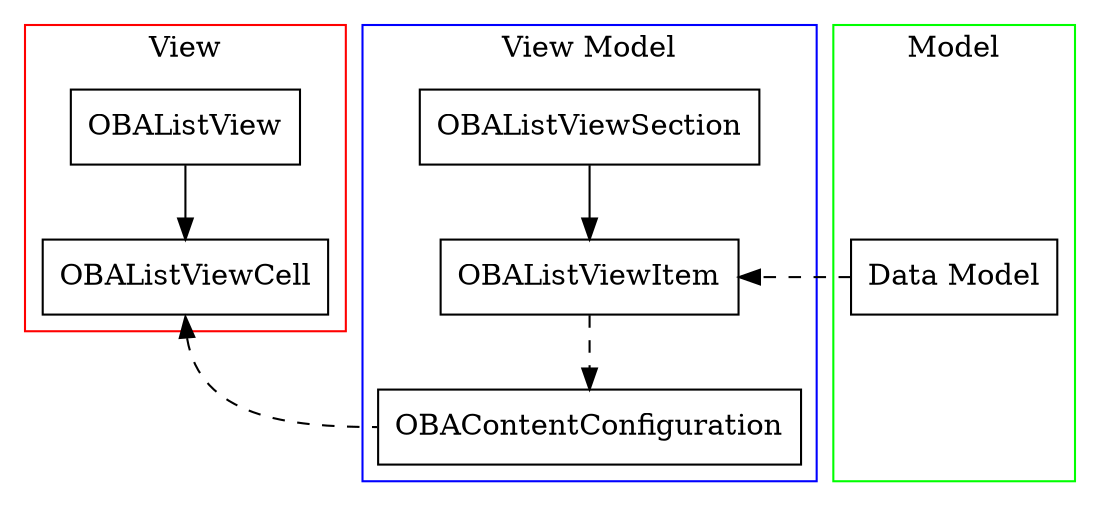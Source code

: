 # use `dot` engine to render.
digraph G {
    node[shape=box]
    listview[label="OBAListView"]
    listcell[label="OBAListViewCell"]
    contentconfig[label="OBAContentConfiguration"]
    listitem[label="OBAListViewItem"]
    listsection[label="OBAListViewSection"]
    datamodel[label="Data Model"]
    
    listcell:s -> contentconfig:w [style=dashed, dir=back]
    listitem -> contentconfig [style=dashed]

    subgraph cluster_0 {
        node [style=filled]
        listview -> listcell
        label = "View"
        color=red
    }
    
    subgraph cluster_1 {
        node [style=filled]
        listsection -> listitem
        contentconfig
        label = "View Model"
        color=blue
    }
    
    subgraph cluster_2 {
        inv0[style = invis] 
        inv0 -> datamodel [style=invis]
        inv1[style = invis]
        datamodel -> inv1 [style=invis]
        datamodel:w -> listitem [constraint=false, style=dashed]
        label="Model"
        color=green
    }
}